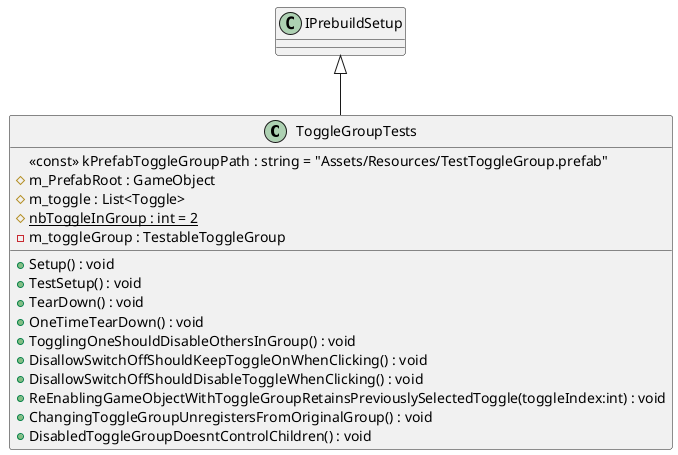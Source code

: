 @startuml
class ToggleGroupTests {
    <<const>> kPrefabToggleGroupPath : string = "Assets/Resources/TestToggleGroup.prefab"
    # m_PrefabRoot : GameObject
    # m_toggle : List<Toggle>
    # {static} nbToggleInGroup : int = 2
    - m_toggleGroup : TestableToggleGroup
    + Setup() : void
    + TestSetup() : void
    + TearDown() : void
    + OneTimeTearDown() : void
    + TogglingOneShouldDisableOthersInGroup() : void
    + DisallowSwitchOffShouldKeepToggleOnWhenClicking() : void
    + DisallowSwitchOffShouldDisableToggleWhenClicking() : void
    + ReEnablingGameObjectWithToggleGroupRetainsPreviouslySelectedToggle(toggleIndex:int) : void
    + ChangingToggleGroupUnregistersFromOriginalGroup() : void
    + DisabledToggleGroupDoesntControlChildren() : void
}
IPrebuildSetup <|-- ToggleGroupTests
@enduml
